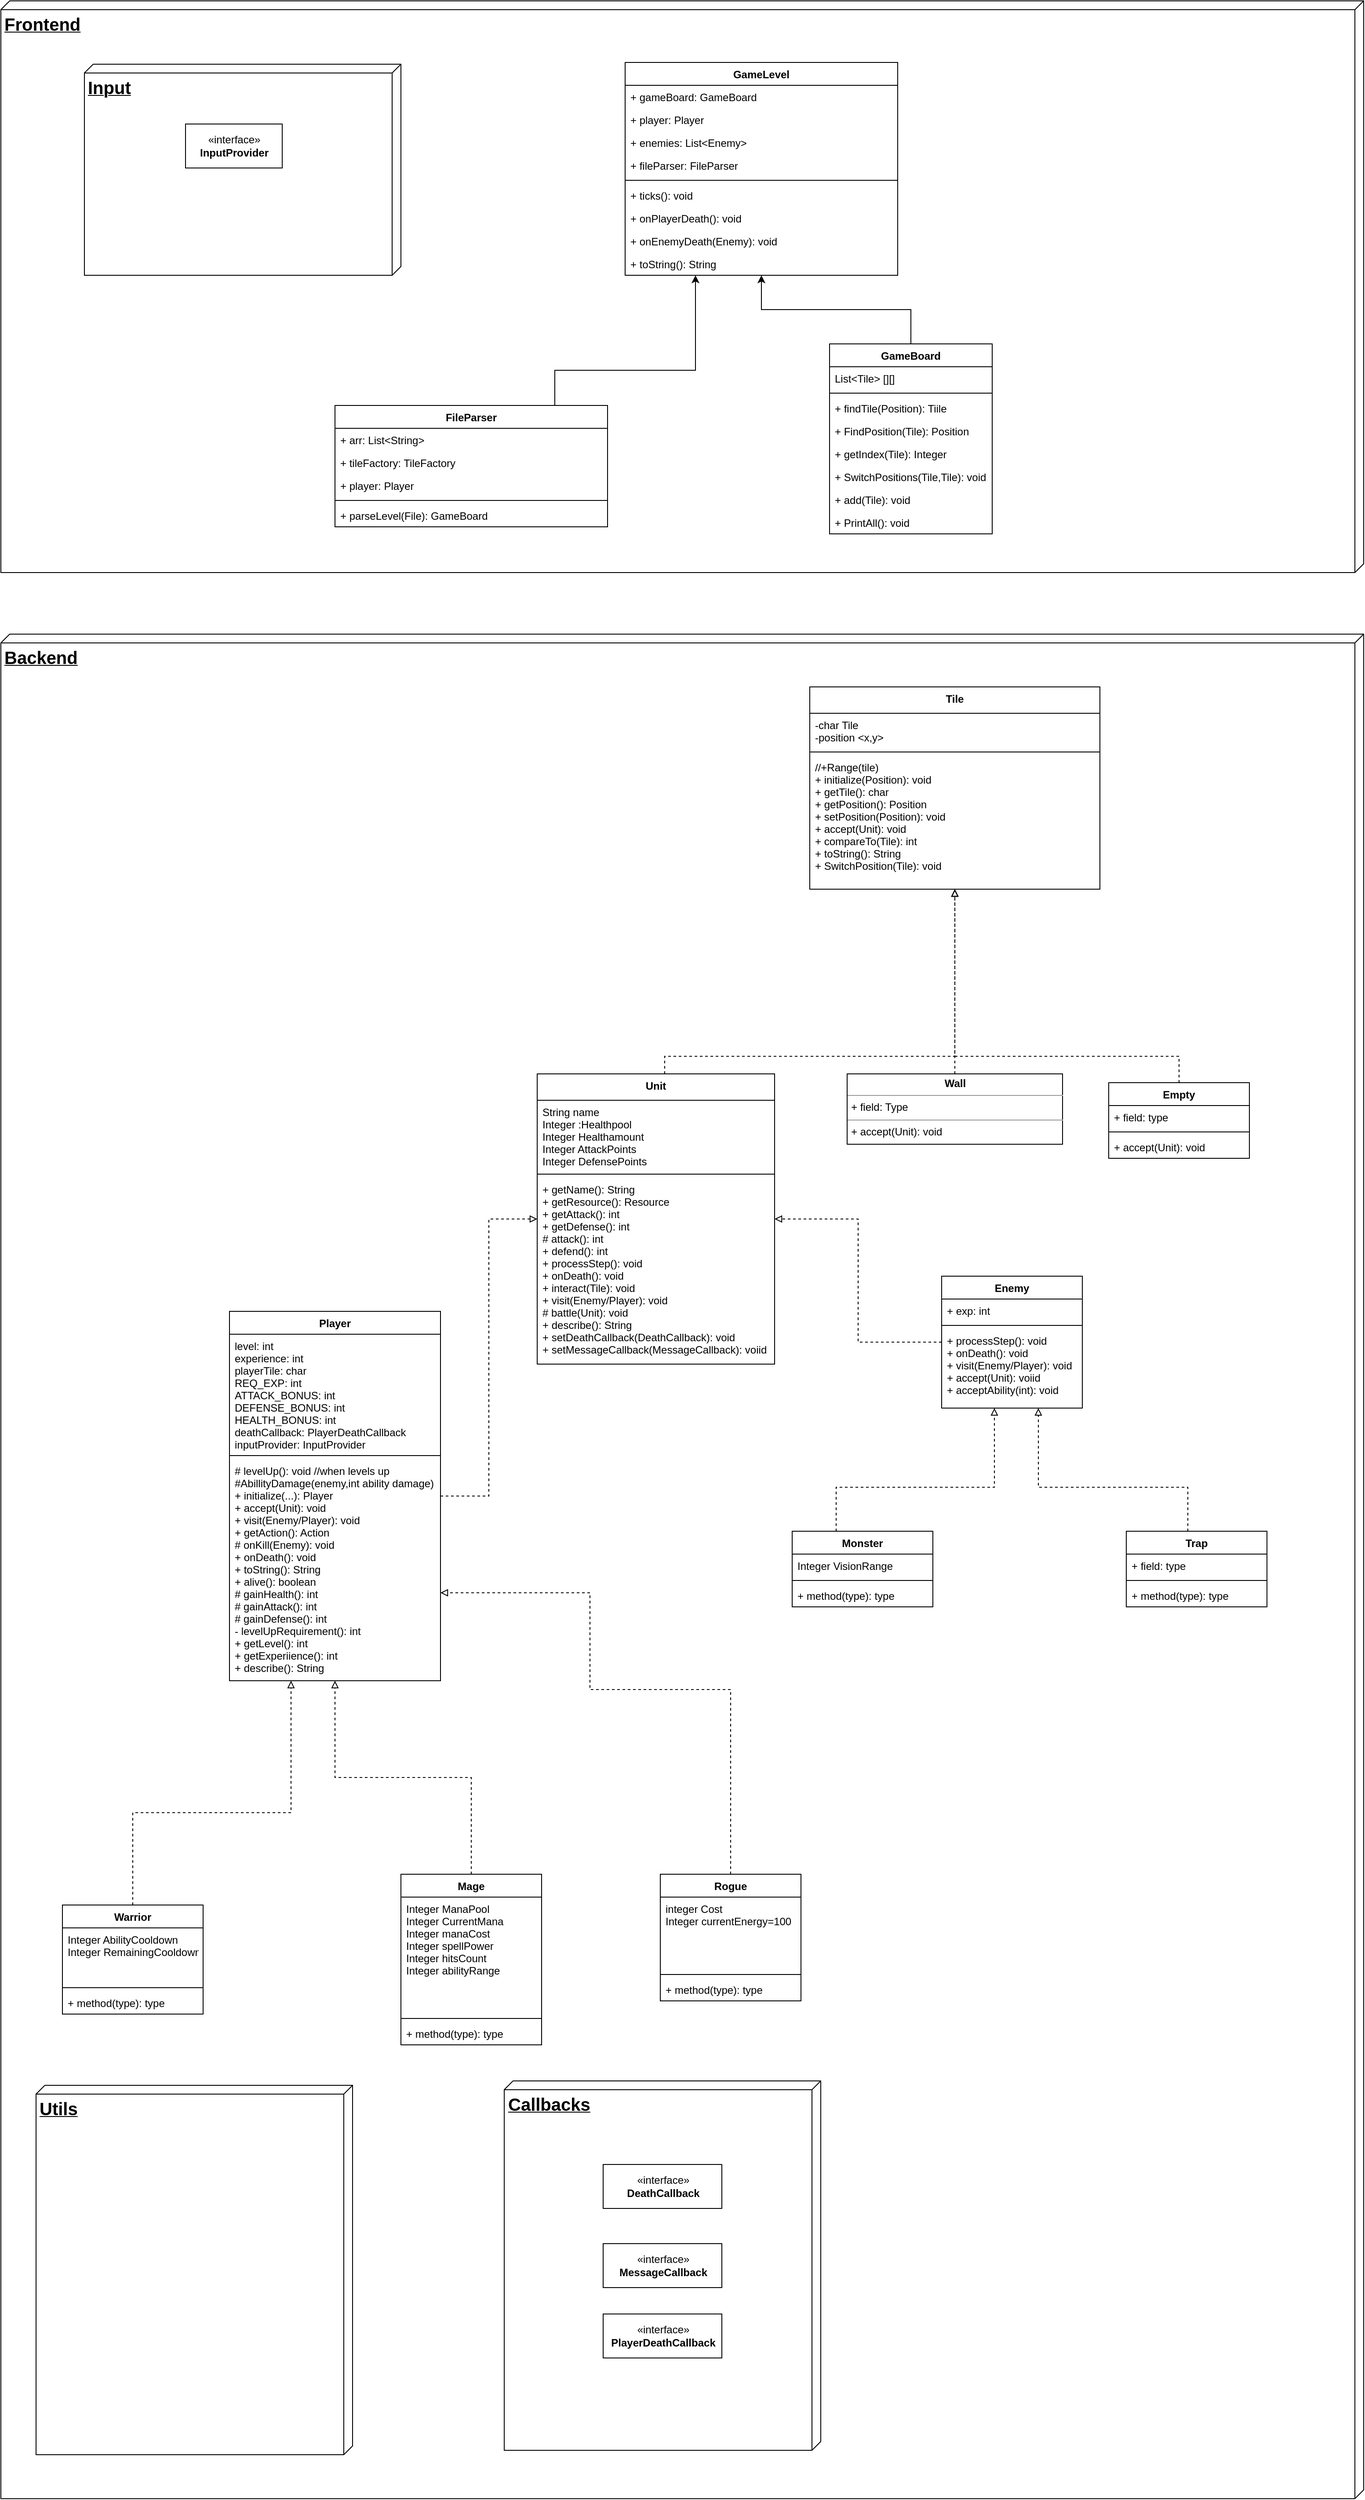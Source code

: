 <mxfile version="14.8.0" type="device"><diagram id="C5RBs43oDa-KdzZeNtuy" name="Page-1"><mxGraphModel dx="2858" dy="2222" grid="1" gridSize="10" guides="1" tooltips="1" connect="1" arrows="1" fold="1" page="1" pageScale="1" pageWidth="827" pageHeight="1169" math="0" shadow="0"><root><mxCell id="WIyWlLk6GJQsqaUBKTNV-0"/><mxCell id="WIyWlLk6GJQsqaUBKTNV-1" parent="WIyWlLk6GJQsqaUBKTNV-0"/><mxCell id="sXf2Kts4jVh8WF6a163G-23" value="&lt;b&gt;&lt;font style=&quot;font-size: 20px&quot;&gt;Backend&lt;/font&gt;&lt;/b&gt;" style="verticalAlign=top;align=left;spacingTop=8;spacingLeft=2;spacingRight=12;shape=cube;size=10;direction=south;fontStyle=4;html=1;" vertex="1" parent="WIyWlLk6GJQsqaUBKTNV-1"><mxGeometry x="-760" y="40" width="1550" height="2120" as="geometry"/></mxCell><mxCell id="sXf2Kts4jVh8WF6a163G-22" value="&lt;b&gt;&lt;font style=&quot;font-size: 20px&quot;&gt;Frontend&lt;/font&gt;&lt;/b&gt;" style="verticalAlign=top;align=left;spacingTop=8;spacingLeft=2;spacingRight=12;shape=cube;size=10;direction=south;fontStyle=4;html=1;" vertex="1" parent="WIyWlLk6GJQsqaUBKTNV-1"><mxGeometry x="-760" y="-680" width="1550" height="650" as="geometry"/></mxCell><mxCell id="hUy67IWV7JKPdp_zbghK-2" value="Tile" style="swimlane;fontStyle=1;align=center;verticalAlign=top;childLayout=stackLayout;horizontal=1;startSize=30;horizontalStack=0;resizeParent=1;resizeParentMax=0;resizeLast=0;collapsible=1;marginBottom=0;" parent="WIyWlLk6GJQsqaUBKTNV-1" vertex="1"><mxGeometry x="160" y="100" width="330" height="230" as="geometry"/></mxCell><mxCell id="hUy67IWV7JKPdp_zbghK-3" value="-char Tile&#10;-position &lt;x,y&gt;" style="text;strokeColor=none;fillColor=none;align=left;verticalAlign=top;spacingLeft=4;spacingRight=4;overflow=hidden;rotatable=0;points=[[0,0.5],[1,0.5]];portConstraint=eastwest;" parent="hUy67IWV7JKPdp_zbghK-2" vertex="1"><mxGeometry y="30" width="330" height="40" as="geometry"/></mxCell><mxCell id="hUy67IWV7JKPdp_zbghK-4" value="" style="line;strokeWidth=1;fillColor=none;align=left;verticalAlign=middle;spacingTop=-1;spacingLeft=3;spacingRight=3;rotatable=0;labelPosition=right;points=[];portConstraint=eastwest;" parent="hUy67IWV7JKPdp_zbghK-2" vertex="1"><mxGeometry y="70" width="330" height="8" as="geometry"/></mxCell><mxCell id="hUy67IWV7JKPdp_zbghK-5" value="//+Range(tile)&#10;+ initialize(Position): void&#10;+ getTile(): char&#10;+ getPosition(): Position&#10;+ setPosition(Position): void&#10;+ accept(Unit): void&#10;+ compareTo(Tile): int&#10;+ toString(): String&#10;+ SwitchPosition(Tile): void" style="text;strokeColor=none;fillColor=none;align=left;verticalAlign=top;spacingLeft=4;spacingRight=4;overflow=hidden;rotatable=0;points=[[0,0.5],[1,0.5]];portConstraint=eastwest;" parent="hUy67IWV7JKPdp_zbghK-2" vertex="1"><mxGeometry y="78" width="330" height="152" as="geometry"/></mxCell><mxCell id="hUy67IWV7JKPdp_zbghK-15" style="edgeStyle=orthogonalEdgeStyle;rounded=0;orthogonalLoop=1;jettySize=auto;html=1;endArrow=block;endFill=0;dashed=1;" parent="WIyWlLk6GJQsqaUBKTNV-1" source="hUy67IWV7JKPdp_zbghK-6" target="hUy67IWV7JKPdp_zbghK-2" edge="1"><mxGeometry relative="1" as="geometry"><Array as="points"><mxPoint x="-5" y="520"/><mxPoint x="325" y="520"/></Array></mxGeometry></mxCell><mxCell id="hUy67IWV7JKPdp_zbghK-6" value="Unit" style="swimlane;fontStyle=1;align=center;verticalAlign=top;childLayout=stackLayout;horizontal=1;startSize=30;horizontalStack=0;resizeParent=1;resizeParentMax=0;resizeLast=0;collapsible=1;marginBottom=0;" parent="WIyWlLk6GJQsqaUBKTNV-1" vertex="1"><mxGeometry x="-150" y="540" width="270" height="330" as="geometry"/></mxCell><mxCell id="hUy67IWV7JKPdp_zbghK-7" value="String name&#10;Integer :Healthpool &#10;Integer Healthamount &#10;Integer AttackPoints&#10;Integer DefensePoints" style="text;strokeColor=none;fillColor=none;align=left;verticalAlign=top;spacingLeft=4;spacingRight=4;overflow=hidden;rotatable=0;points=[[0,0.5],[1,0.5]];portConstraint=eastwest;" parent="hUy67IWV7JKPdp_zbghK-6" vertex="1"><mxGeometry y="30" width="270" height="80" as="geometry"/></mxCell><mxCell id="hUy67IWV7JKPdp_zbghK-8" value="" style="line;strokeWidth=1;fillColor=none;align=left;verticalAlign=middle;spacingTop=-1;spacingLeft=3;spacingRight=3;rotatable=0;labelPosition=right;points=[];portConstraint=eastwest;" parent="hUy67IWV7JKPdp_zbghK-6" vertex="1"><mxGeometry y="110" width="270" height="8" as="geometry"/></mxCell><mxCell id="hUy67IWV7JKPdp_zbghK-9" value="+ getName(): String&#10;+ getResource(): Resource&#10;+ getAttack(): int&#10;+ getDefense(): int&#10;# attack(): int&#10;+ defend(): int&#10;+ processStep(): void&#10;+ onDeath(): void&#10;+ interact(Tile): void&#10;+ visit(Enemy/Player): void&#10;# battle(Unit): void&#10;+ describe(): String&#10;+ setDeathCallback(DeathCallback): void&#10;+ setMessageCallback(MessageCallback): voiid" style="text;strokeColor=none;fillColor=none;align=left;verticalAlign=top;spacingLeft=4;spacingRight=4;overflow=hidden;rotatable=0;points=[[0,0.5],[1,0.5]];portConstraint=eastwest;" parent="hUy67IWV7JKPdp_zbghK-6" vertex="1"><mxGeometry y="118" width="270" height="212" as="geometry"/></mxCell><mxCell id="hUy67IWV7JKPdp_zbghK-17" style="edgeStyle=orthogonalEdgeStyle;rounded=0;orthogonalLoop=1;jettySize=auto;html=1;endArrow=block;endFill=0;dashed=1;" parent="WIyWlLk6GJQsqaUBKTNV-1" source="hUy67IWV7JKPdp_zbghK-10" target="hUy67IWV7JKPdp_zbghK-2" edge="1"><mxGeometry relative="1" as="geometry"><Array as="points"><mxPoint x="580" y="520"/><mxPoint x="325" y="520"/></Array></mxGeometry></mxCell><mxCell id="hUy67IWV7JKPdp_zbghK-10" value="Empty" style="swimlane;fontStyle=1;align=center;verticalAlign=top;childLayout=stackLayout;horizontal=1;startSize=26;horizontalStack=0;resizeParent=1;resizeParentMax=0;resizeLast=0;collapsible=1;marginBottom=0;" parent="WIyWlLk6GJQsqaUBKTNV-1" vertex="1"><mxGeometry x="500" y="550" width="160" height="86" as="geometry"/></mxCell><mxCell id="hUy67IWV7JKPdp_zbghK-11" value="+ field: type" style="text;strokeColor=none;fillColor=none;align=left;verticalAlign=top;spacingLeft=4;spacingRight=4;overflow=hidden;rotatable=0;points=[[0,0.5],[1,0.5]];portConstraint=eastwest;" parent="hUy67IWV7JKPdp_zbghK-10" vertex="1"><mxGeometry y="26" width="160" height="26" as="geometry"/></mxCell><mxCell id="hUy67IWV7JKPdp_zbghK-12" value="" style="line;strokeWidth=1;fillColor=none;align=left;verticalAlign=middle;spacingTop=-1;spacingLeft=3;spacingRight=3;rotatable=0;labelPosition=right;points=[];portConstraint=eastwest;" parent="hUy67IWV7JKPdp_zbghK-10" vertex="1"><mxGeometry y="52" width="160" height="8" as="geometry"/></mxCell><mxCell id="hUy67IWV7JKPdp_zbghK-13" value="+ accept(Unit): void" style="text;strokeColor=none;fillColor=none;align=left;verticalAlign=top;spacingLeft=4;spacingRight=4;overflow=hidden;rotatable=0;points=[[0,0.5],[1,0.5]];portConstraint=eastwest;" parent="hUy67IWV7JKPdp_zbghK-10" vertex="1"><mxGeometry y="60" width="160" height="26" as="geometry"/></mxCell><mxCell id="hUy67IWV7JKPdp_zbghK-16" style="edgeStyle=orthogonalEdgeStyle;rounded=0;orthogonalLoop=1;jettySize=auto;html=1;endArrow=block;endFill=0;dashed=1;" parent="WIyWlLk6GJQsqaUBKTNV-1" source="hUy67IWV7JKPdp_zbghK-14" target="hUy67IWV7JKPdp_zbghK-2" edge="1"><mxGeometry relative="1" as="geometry"><Array as="points"><mxPoint x="325" y="440"/><mxPoint x="325" y="440"/></Array></mxGeometry></mxCell><mxCell id="hUy67IWV7JKPdp_zbghK-14" value="&lt;p style=&quot;margin: 0px ; margin-top: 4px ; text-align: center&quot;&gt;&lt;b&gt;Wall&lt;/b&gt;&lt;/p&gt;&lt;hr size=&quot;1&quot;&gt;&lt;p style=&quot;margin: 0px ; margin-left: 4px&quot;&gt;+ field: Type&lt;/p&gt;&lt;hr size=&quot;1&quot;&gt;&lt;p style=&quot;margin: 0px ; margin-left: 4px&quot;&gt;+ accept(Unit): void&lt;/p&gt;" style="verticalAlign=top;align=left;overflow=fill;fontSize=12;fontFamily=Helvetica;html=1;" parent="WIyWlLk6GJQsqaUBKTNV-1" vertex="1"><mxGeometry x="202.5" y="540" width="245" height="80" as="geometry"/></mxCell><mxCell id="hUy67IWV7JKPdp_zbghK-81" style="edgeStyle=orthogonalEdgeStyle;rounded=0;orthogonalLoop=1;jettySize=auto;html=1;endArrow=classic;endFill=1;" parent="WIyWlLk6GJQsqaUBKTNV-1" source="hUy67IWV7JKPdp_zbghK-18" target="hUy67IWV7JKPdp_zbghK-82" edge="1"><mxGeometry relative="1" as="geometry"><mxPoint x="130" y="-176.0" as="targetPoint"/></mxGeometry></mxCell><mxCell id="hUy67IWV7JKPdp_zbghK-18" value="GameBoard" style="swimlane;fontStyle=1;align=center;verticalAlign=top;childLayout=stackLayout;horizontal=1;startSize=26;horizontalStack=0;resizeParent=1;resizeParentMax=0;resizeLast=0;collapsible=1;marginBottom=0;" parent="WIyWlLk6GJQsqaUBKTNV-1" vertex="1"><mxGeometry x="182.5" y="-290" width="185" height="216" as="geometry"/></mxCell><mxCell id="hUy67IWV7JKPdp_zbghK-19" value="List&lt;Tile&gt; [][]" style="text;strokeColor=none;fillColor=none;align=left;verticalAlign=top;spacingLeft=4;spacingRight=4;overflow=hidden;rotatable=0;points=[[0,0.5],[1,0.5]];portConstraint=eastwest;" parent="hUy67IWV7JKPdp_zbghK-18" vertex="1"><mxGeometry y="26" width="185" height="26" as="geometry"/></mxCell><mxCell id="hUy67IWV7JKPdp_zbghK-20" value="" style="line;strokeWidth=1;fillColor=none;align=left;verticalAlign=middle;spacingTop=-1;spacingLeft=3;spacingRight=3;rotatable=0;labelPosition=right;points=[];portConstraint=eastwest;" parent="hUy67IWV7JKPdp_zbghK-18" vertex="1"><mxGeometry y="52" width="185" height="8" as="geometry"/></mxCell><mxCell id="hUy67IWV7JKPdp_zbghK-21" value="+ findTile(Position): Tiile" style="text;strokeColor=none;fillColor=none;align=left;verticalAlign=top;spacingLeft=4;spacingRight=4;overflow=hidden;rotatable=0;points=[[0,0.5],[1,0.5]];portConstraint=eastwest;" parent="hUy67IWV7JKPdp_zbghK-18" vertex="1"><mxGeometry y="60" width="185" height="26" as="geometry"/></mxCell><mxCell id="sXf2Kts4jVh8WF6a163G-16" value="+ FindPosition(Tile): Position" style="text;strokeColor=none;fillColor=none;align=left;verticalAlign=top;spacingLeft=4;spacingRight=4;overflow=hidden;rotatable=0;points=[[0,0.5],[1,0.5]];portConstraint=eastwest;" vertex="1" parent="hUy67IWV7JKPdp_zbghK-18"><mxGeometry y="86" width="185" height="26" as="geometry"/></mxCell><mxCell id="sXf2Kts4jVh8WF6a163G-17" value="+ getIndex(Tile): Integer" style="text;strokeColor=none;fillColor=none;align=left;verticalAlign=top;spacingLeft=4;spacingRight=4;overflow=hidden;rotatable=0;points=[[0,0.5],[1,0.5]];portConstraint=eastwest;" vertex="1" parent="hUy67IWV7JKPdp_zbghK-18"><mxGeometry y="112" width="185" height="26" as="geometry"/></mxCell><mxCell id="sXf2Kts4jVh8WF6a163G-18" value="+ SwitchPositions(Tile,Tile): void" style="text;strokeColor=none;fillColor=none;align=left;verticalAlign=top;spacingLeft=4;spacingRight=4;overflow=hidden;rotatable=0;points=[[0,0.5],[1,0.5]];portConstraint=eastwest;" vertex="1" parent="hUy67IWV7JKPdp_zbghK-18"><mxGeometry y="138" width="185" height="26" as="geometry"/></mxCell><mxCell id="sXf2Kts4jVh8WF6a163G-19" value="+ add(Tile): void" style="text;strokeColor=none;fillColor=none;align=left;verticalAlign=top;spacingLeft=4;spacingRight=4;overflow=hidden;rotatable=0;points=[[0,0.5],[1,0.5]];portConstraint=eastwest;" vertex="1" parent="hUy67IWV7JKPdp_zbghK-18"><mxGeometry y="164" width="185" height="26" as="geometry"/></mxCell><mxCell id="sXf2Kts4jVh8WF6a163G-20" value="+ PrintAll(): void" style="text;strokeColor=none;fillColor=none;align=left;verticalAlign=top;spacingLeft=4;spacingRight=4;overflow=hidden;rotatable=0;points=[[0,0.5],[1,0.5]];portConstraint=eastwest;" vertex="1" parent="hUy67IWV7JKPdp_zbghK-18"><mxGeometry y="190" width="185" height="26" as="geometry"/></mxCell><mxCell id="hUy67IWV7JKPdp_zbghK-70" style="edgeStyle=orthogonalEdgeStyle;rounded=0;orthogonalLoop=1;jettySize=auto;html=1;dashed=1;endArrow=block;endFill=0;" parent="WIyWlLk6GJQsqaUBKTNV-1" source="hUy67IWV7JKPdp_zbghK-23" target="hUy67IWV7JKPdp_zbghK-6" edge="1"><mxGeometry relative="1" as="geometry"/></mxCell><mxCell id="hUy67IWV7JKPdp_zbghK-23" value="Player" style="swimlane;fontStyle=1;align=center;verticalAlign=top;childLayout=stackLayout;horizontal=1;startSize=26;horizontalStack=0;resizeParent=1;resizeParentMax=0;resizeLast=0;collapsible=1;marginBottom=0;" parent="WIyWlLk6GJQsqaUBKTNV-1" vertex="1"><mxGeometry x="-500" y="810" width="240" height="420" as="geometry"/></mxCell><mxCell id="hUy67IWV7JKPdp_zbghK-24" value="level: int&#10;experience: int&#10;playerTile: char&#10;REQ_EXP: int&#10;ATTACK_BONUS: int&#10;DEFENSE_BONUS: int&#10;HEALTH_BONUS: int&#10;deathCallback: PlayerDeathCallback&#10;inputProvider: InputProvider&#10;" style="text;strokeColor=none;fillColor=none;align=left;verticalAlign=top;spacingLeft=4;spacingRight=4;overflow=hidden;rotatable=0;points=[[0,0.5],[1,0.5]];portConstraint=eastwest;" parent="hUy67IWV7JKPdp_zbghK-23" vertex="1"><mxGeometry y="26" width="240" height="134" as="geometry"/></mxCell><mxCell id="hUy67IWV7JKPdp_zbghK-25" value="" style="line;strokeWidth=1;fillColor=none;align=left;verticalAlign=middle;spacingTop=-1;spacingLeft=3;spacingRight=3;rotatable=0;labelPosition=right;points=[];portConstraint=eastwest;" parent="hUy67IWV7JKPdp_zbghK-23" vertex="1"><mxGeometry y="160" width="240" height="8" as="geometry"/></mxCell><mxCell id="hUy67IWV7JKPdp_zbghK-26" value="# levelUp(): void //when levels up&#10;#AbillityDamage(enemy,int ability damage)&#10;+ initialize(...): Player&#10;+ accept(Unit): void&#10;+ visit(Enemy/Player): void&#10;+ getAction(): Action&#10;# onKill(Enemy): void&#10;+ onDeath(): void&#10;+ toString(): String&#10;+ alive(): boolean&#10;# gainHealth(): int&#10;# gainAttack(): int&#10;# gainDefense(): int&#10;- levelUpRequirement(): int&#10;+ getLevel(): int&#10;+ getExperiience(): int&#10;+ describe(): String" style="text;strokeColor=none;fillColor=none;align=left;verticalAlign=top;spacingLeft=4;spacingRight=4;overflow=hidden;rotatable=0;points=[[0,0.5],[1,0.5]];portConstraint=eastwest;" parent="hUy67IWV7JKPdp_zbghK-23" vertex="1"><mxGeometry y="168" width="240" height="252" as="geometry"/></mxCell><mxCell id="hUy67IWV7JKPdp_zbghK-73" style="edgeStyle=orthogonalEdgeStyle;rounded=0;orthogonalLoop=1;jettySize=auto;html=1;dashed=1;endArrow=block;endFill=0;" parent="WIyWlLk6GJQsqaUBKTNV-1" source="hUy67IWV7JKPdp_zbghK-28" target="hUy67IWV7JKPdp_zbghK-23" edge="1"><mxGeometry relative="1" as="geometry"><Array as="points"><mxPoint x="-610" y="1380"/><mxPoint x="-430" y="1380"/></Array></mxGeometry></mxCell><mxCell id="hUy67IWV7JKPdp_zbghK-28" value="Warrior" style="swimlane;fontStyle=1;align=center;verticalAlign=top;childLayout=stackLayout;horizontal=1;startSize=26;horizontalStack=0;resizeParent=1;resizeParentMax=0;resizeLast=0;collapsible=1;marginBottom=0;" parent="WIyWlLk6GJQsqaUBKTNV-1" vertex="1"><mxGeometry x="-690" y="1485" width="160" height="124" as="geometry"/></mxCell><mxCell id="hUy67IWV7JKPdp_zbghK-29" value="Integer AbilityCooldown&#10;Integer RemainingCooldown" style="text;strokeColor=none;fillColor=none;align=left;verticalAlign=top;spacingLeft=4;spacingRight=4;overflow=hidden;rotatable=0;points=[[0,0.5],[1,0.5]];portConstraint=eastwest;" parent="hUy67IWV7JKPdp_zbghK-28" vertex="1"><mxGeometry y="26" width="160" height="64" as="geometry"/></mxCell><mxCell id="hUy67IWV7JKPdp_zbghK-30" value="" style="line;strokeWidth=1;fillColor=none;align=left;verticalAlign=middle;spacingTop=-1;spacingLeft=3;spacingRight=3;rotatable=0;labelPosition=right;points=[];portConstraint=eastwest;" parent="hUy67IWV7JKPdp_zbghK-28" vertex="1"><mxGeometry y="90" width="160" height="8" as="geometry"/></mxCell><mxCell id="hUy67IWV7JKPdp_zbghK-31" value="+ method(type): type" style="text;strokeColor=none;fillColor=none;align=left;verticalAlign=top;spacingLeft=4;spacingRight=4;overflow=hidden;rotatable=0;points=[[0,0.5],[1,0.5]];portConstraint=eastwest;" parent="hUy67IWV7JKPdp_zbghK-28" vertex="1"><mxGeometry y="98" width="160" height="26" as="geometry"/></mxCell><mxCell id="hUy67IWV7JKPdp_zbghK-71" style="edgeStyle=orthogonalEdgeStyle;rounded=0;orthogonalLoop=1;jettySize=auto;html=1;dashed=1;endArrow=block;endFill=0;" parent="WIyWlLk6GJQsqaUBKTNV-1" source="hUy67IWV7JKPdp_zbghK-37" target="hUy67IWV7JKPdp_zbghK-23" edge="1"><mxGeometry relative="1" as="geometry"/></mxCell><mxCell id="hUy67IWV7JKPdp_zbghK-37" value="Mage" style="swimlane;fontStyle=1;align=center;verticalAlign=top;childLayout=stackLayout;horizontal=1;startSize=26;horizontalStack=0;resizeParent=1;resizeParentMax=0;resizeLast=0;collapsible=1;marginBottom=0;" parent="WIyWlLk6GJQsqaUBKTNV-1" vertex="1"><mxGeometry x="-305" y="1450" width="160" height="194" as="geometry"/></mxCell><mxCell id="hUy67IWV7JKPdp_zbghK-38" value="Integer ManaPool&#10;Integer CurrentMana&#10;Integer manaCost&#10;Integer spellPower&#10;Integer hitsCount&#10;Integer abilityRange&#10;&#10;" style="text;strokeColor=none;fillColor=none;align=left;verticalAlign=top;spacingLeft=4;spacingRight=4;overflow=hidden;rotatable=0;points=[[0,0.5],[1,0.5]];portConstraint=eastwest;" parent="hUy67IWV7JKPdp_zbghK-37" vertex="1"><mxGeometry y="26" width="160" height="134" as="geometry"/></mxCell><mxCell id="hUy67IWV7JKPdp_zbghK-39" value="" style="line;strokeWidth=1;fillColor=none;align=left;verticalAlign=middle;spacingTop=-1;spacingLeft=3;spacingRight=3;rotatable=0;labelPosition=right;points=[];portConstraint=eastwest;" parent="hUy67IWV7JKPdp_zbghK-37" vertex="1"><mxGeometry y="160" width="160" height="8" as="geometry"/></mxCell><mxCell id="hUy67IWV7JKPdp_zbghK-40" value="+ method(type): type" style="text;strokeColor=none;fillColor=none;align=left;verticalAlign=top;spacingLeft=4;spacingRight=4;overflow=hidden;rotatable=0;points=[[0,0.5],[1,0.5]];portConstraint=eastwest;" parent="hUy67IWV7JKPdp_zbghK-37" vertex="1"><mxGeometry y="168" width="160" height="26" as="geometry"/></mxCell><mxCell id="hUy67IWV7JKPdp_zbghK-72" style="edgeStyle=orthogonalEdgeStyle;rounded=0;orthogonalLoop=1;jettySize=auto;html=1;dashed=1;endArrow=block;endFill=0;" parent="WIyWlLk6GJQsqaUBKTNV-1" source="hUy67IWV7JKPdp_zbghK-46" target="hUy67IWV7JKPdp_zbghK-23" edge="1"><mxGeometry relative="1" as="geometry"><Array as="points"><mxPoint x="70" y="1240"/><mxPoint x="-90" y="1240"/><mxPoint x="-90" y="1130"/></Array></mxGeometry></mxCell><mxCell id="hUy67IWV7JKPdp_zbghK-46" value="Rogue" style="swimlane;fontStyle=1;align=center;verticalAlign=top;childLayout=stackLayout;horizontal=1;startSize=26;horizontalStack=0;resizeParent=1;resizeParentMax=0;resizeLast=0;collapsible=1;marginBottom=0;" parent="WIyWlLk6GJQsqaUBKTNV-1" vertex="1"><mxGeometry x="-10" y="1450" width="160" height="144" as="geometry"/></mxCell><mxCell id="hUy67IWV7JKPdp_zbghK-47" value="integer Cost&#10;Integer currentEnergy=100" style="text;strokeColor=none;fillColor=none;align=left;verticalAlign=top;spacingLeft=4;spacingRight=4;overflow=hidden;rotatable=0;points=[[0,0.5],[1,0.5]];portConstraint=eastwest;" parent="hUy67IWV7JKPdp_zbghK-46" vertex="1"><mxGeometry y="26" width="160" height="84" as="geometry"/></mxCell><mxCell id="hUy67IWV7JKPdp_zbghK-48" value="" style="line;strokeWidth=1;fillColor=none;align=left;verticalAlign=middle;spacingTop=-1;spacingLeft=3;spacingRight=3;rotatable=0;labelPosition=right;points=[];portConstraint=eastwest;" parent="hUy67IWV7JKPdp_zbghK-46" vertex="1"><mxGeometry y="110" width="160" height="8" as="geometry"/></mxCell><mxCell id="hUy67IWV7JKPdp_zbghK-49" value="+ method(type): type" style="text;strokeColor=none;fillColor=none;align=left;verticalAlign=top;spacingLeft=4;spacingRight=4;overflow=hidden;rotatable=0;points=[[0,0.5],[1,0.5]];portConstraint=eastwest;" parent="hUy67IWV7JKPdp_zbghK-46" vertex="1"><mxGeometry y="118" width="160" height="26" as="geometry"/></mxCell><mxCell id="hUy67IWV7JKPdp_zbghK-69" style="edgeStyle=orthogonalEdgeStyle;rounded=0;orthogonalLoop=1;jettySize=auto;html=1;dashed=1;endArrow=block;endFill=0;" parent="WIyWlLk6GJQsqaUBKTNV-1" source="hUy67IWV7JKPdp_zbghK-51" target="hUy67IWV7JKPdp_zbghK-6" edge="1"><mxGeometry relative="1" as="geometry"/></mxCell><mxCell id="hUy67IWV7JKPdp_zbghK-51" value="Enemy" style="swimlane;fontStyle=1;align=center;verticalAlign=top;childLayout=stackLayout;horizontal=1;startSize=26;horizontalStack=0;resizeParent=1;resizeParentMax=0;resizeLast=0;collapsible=1;marginBottom=0;" parent="WIyWlLk6GJQsqaUBKTNV-1" vertex="1"><mxGeometry x="310" y="770" width="160" height="150" as="geometry"/></mxCell><mxCell id="hUy67IWV7JKPdp_zbghK-52" value="+ exp: int" style="text;strokeColor=none;fillColor=none;align=left;verticalAlign=top;spacingLeft=4;spacingRight=4;overflow=hidden;rotatable=0;points=[[0,0.5],[1,0.5]];portConstraint=eastwest;" parent="hUy67IWV7JKPdp_zbghK-51" vertex="1"><mxGeometry y="26" width="160" height="26" as="geometry"/></mxCell><mxCell id="hUy67IWV7JKPdp_zbghK-53" value="" style="line;strokeWidth=1;fillColor=none;align=left;verticalAlign=middle;spacingTop=-1;spacingLeft=3;spacingRight=3;rotatable=0;labelPosition=right;points=[];portConstraint=eastwest;" parent="hUy67IWV7JKPdp_zbghK-51" vertex="1"><mxGeometry y="52" width="160" height="8" as="geometry"/></mxCell><mxCell id="hUy67IWV7JKPdp_zbghK-54" value="+ processStep(): void&#10;+ onDeath(): void&#10;+ visit(Enemy/Player): void&#10;+ accept(Unit): voiid&#10;+ acceptAbility(int): void&#10;" style="text;strokeColor=none;fillColor=none;align=left;verticalAlign=top;spacingLeft=4;spacingRight=4;overflow=hidden;rotatable=0;points=[[0,0.5],[1,0.5]];portConstraint=eastwest;" parent="hUy67IWV7JKPdp_zbghK-51" vertex="1"><mxGeometry y="60" width="160" height="90" as="geometry"/></mxCell><mxCell id="hUy67IWV7JKPdp_zbghK-74" style="edgeStyle=orthogonalEdgeStyle;rounded=0;orthogonalLoop=1;jettySize=auto;html=1;dashed=1;endArrow=block;endFill=0;" parent="WIyWlLk6GJQsqaUBKTNV-1" source="hUy67IWV7JKPdp_zbghK-58" target="hUy67IWV7JKPdp_zbghK-51" edge="1"><mxGeometry relative="1" as="geometry"><Array as="points"><mxPoint x="190" y="1010"/><mxPoint x="370" y="1010"/></Array></mxGeometry></mxCell><mxCell id="hUy67IWV7JKPdp_zbghK-58" value="Monster" style="swimlane;fontStyle=1;align=center;verticalAlign=top;childLayout=stackLayout;horizontal=1;startSize=26;horizontalStack=0;resizeParent=1;resizeParentMax=0;resizeLast=0;collapsible=1;marginBottom=0;" parent="WIyWlLk6GJQsqaUBKTNV-1" vertex="1"><mxGeometry x="140" y="1060" width="160" height="86" as="geometry"/></mxCell><mxCell id="hUy67IWV7JKPdp_zbghK-59" value="Integer VisionRange" style="text;strokeColor=none;fillColor=none;align=left;verticalAlign=top;spacingLeft=4;spacingRight=4;overflow=hidden;rotatable=0;points=[[0,0.5],[1,0.5]];portConstraint=eastwest;" parent="hUy67IWV7JKPdp_zbghK-58" vertex="1"><mxGeometry y="26" width="160" height="26" as="geometry"/></mxCell><mxCell id="hUy67IWV7JKPdp_zbghK-60" value="" style="line;strokeWidth=1;fillColor=none;align=left;verticalAlign=middle;spacingTop=-1;spacingLeft=3;spacingRight=3;rotatable=0;labelPosition=right;points=[];portConstraint=eastwest;" parent="hUy67IWV7JKPdp_zbghK-58" vertex="1"><mxGeometry y="52" width="160" height="8" as="geometry"/></mxCell><mxCell id="hUy67IWV7JKPdp_zbghK-61" value="+ method(type): type" style="text;strokeColor=none;fillColor=none;align=left;verticalAlign=top;spacingLeft=4;spacingRight=4;overflow=hidden;rotatable=0;points=[[0,0.5],[1,0.5]];portConstraint=eastwest;" parent="hUy67IWV7JKPdp_zbghK-58" vertex="1"><mxGeometry y="60" width="160" height="26" as="geometry"/></mxCell><mxCell id="hUy67IWV7JKPdp_zbghK-75" style="edgeStyle=orthogonalEdgeStyle;rounded=0;orthogonalLoop=1;jettySize=auto;html=1;dashed=1;endArrow=block;endFill=0;" parent="WIyWlLk6GJQsqaUBKTNV-1" source="hUy67IWV7JKPdp_zbghK-63" target="hUy67IWV7JKPdp_zbghK-51" edge="1"><mxGeometry relative="1" as="geometry"><Array as="points"><mxPoint x="590" y="1010"/><mxPoint x="420" y="1010"/></Array></mxGeometry></mxCell><mxCell id="hUy67IWV7JKPdp_zbghK-63" value="Trap" style="swimlane;fontStyle=1;align=center;verticalAlign=top;childLayout=stackLayout;horizontal=1;startSize=26;horizontalStack=0;resizeParent=1;resizeParentMax=0;resizeLast=0;collapsible=1;marginBottom=0;" parent="WIyWlLk6GJQsqaUBKTNV-1" vertex="1"><mxGeometry x="520" y="1060" width="160" height="86" as="geometry"/></mxCell><mxCell id="hUy67IWV7JKPdp_zbghK-64" value="+ field: type" style="text;strokeColor=none;fillColor=none;align=left;verticalAlign=top;spacingLeft=4;spacingRight=4;overflow=hidden;rotatable=0;points=[[0,0.5],[1,0.5]];portConstraint=eastwest;" parent="hUy67IWV7JKPdp_zbghK-63" vertex="1"><mxGeometry y="26" width="160" height="26" as="geometry"/></mxCell><mxCell id="hUy67IWV7JKPdp_zbghK-65" value="" style="line;strokeWidth=1;fillColor=none;align=left;verticalAlign=middle;spacingTop=-1;spacingLeft=3;spacingRight=3;rotatable=0;labelPosition=right;points=[];portConstraint=eastwest;" parent="hUy67IWV7JKPdp_zbghK-63" vertex="1"><mxGeometry y="52" width="160" height="8" as="geometry"/></mxCell><mxCell id="hUy67IWV7JKPdp_zbghK-66" value="+ method(type): type" style="text;strokeColor=none;fillColor=none;align=left;verticalAlign=top;spacingLeft=4;spacingRight=4;overflow=hidden;rotatable=0;points=[[0,0.5],[1,0.5]];portConstraint=eastwest;" parent="hUy67IWV7JKPdp_zbghK-63" vertex="1"><mxGeometry y="60" width="160" height="26" as="geometry"/></mxCell><mxCell id="hUy67IWV7JKPdp_zbghK-82" value="GameLevel" style="swimlane;fontStyle=1;align=center;verticalAlign=top;childLayout=stackLayout;horizontal=1;startSize=26;horizontalStack=0;resizeParent=1;resizeParentMax=0;resizeLast=0;collapsible=1;marginBottom=0;" parent="WIyWlLk6GJQsqaUBKTNV-1" vertex="1"><mxGeometry x="-50" y="-610" width="310" height="242" as="geometry"/></mxCell><mxCell id="hUy67IWV7JKPdp_zbghK-83" value="+ gameBoard: GameBoard" style="text;strokeColor=none;fillColor=none;align=left;verticalAlign=top;spacingLeft=4;spacingRight=4;overflow=hidden;rotatable=0;points=[[0,0.5],[1,0.5]];portConstraint=eastwest;" parent="hUy67IWV7JKPdp_zbghK-82" vertex="1"><mxGeometry y="26" width="310" height="26" as="geometry"/></mxCell><mxCell id="sXf2Kts4jVh8WF6a163G-9" value="+ player: Player" style="text;strokeColor=none;fillColor=none;align=left;verticalAlign=top;spacingLeft=4;spacingRight=4;overflow=hidden;rotatable=0;points=[[0,0.5],[1,0.5]];portConstraint=eastwest;" vertex="1" parent="hUy67IWV7JKPdp_zbghK-82"><mxGeometry y="52" width="310" height="26" as="geometry"/></mxCell><mxCell id="sXf2Kts4jVh8WF6a163G-10" value="+ enemies: List&lt;Enemy&gt;" style="text;strokeColor=none;fillColor=none;align=left;verticalAlign=top;spacingLeft=4;spacingRight=4;overflow=hidden;rotatable=0;points=[[0,0.5],[1,0.5]];portConstraint=eastwest;" vertex="1" parent="hUy67IWV7JKPdp_zbghK-82"><mxGeometry y="78" width="310" height="26" as="geometry"/></mxCell><mxCell id="sXf2Kts4jVh8WF6a163G-11" value="+ fileParser: FileParser" style="text;strokeColor=none;fillColor=none;align=left;verticalAlign=top;spacingLeft=4;spacingRight=4;overflow=hidden;rotatable=0;points=[[0,0.5],[1,0.5]];portConstraint=eastwest;" vertex="1" parent="hUy67IWV7JKPdp_zbghK-82"><mxGeometry y="104" width="310" height="26" as="geometry"/></mxCell><mxCell id="hUy67IWV7JKPdp_zbghK-84" value="" style="line;strokeWidth=1;fillColor=none;align=left;verticalAlign=middle;spacingTop=-1;spacingLeft=3;spacingRight=3;rotatable=0;labelPosition=right;points=[];portConstraint=eastwest;" parent="hUy67IWV7JKPdp_zbghK-82" vertex="1"><mxGeometry y="130" width="310" height="8" as="geometry"/></mxCell><mxCell id="hUy67IWV7JKPdp_zbghK-85" value="+ ticks(): void" style="text;strokeColor=none;fillColor=none;align=left;verticalAlign=top;spacingLeft=4;spacingRight=4;overflow=hidden;rotatable=0;points=[[0,0.5],[1,0.5]];portConstraint=eastwest;" parent="hUy67IWV7JKPdp_zbghK-82" vertex="1"><mxGeometry y="138" width="310" height="26" as="geometry"/></mxCell><mxCell id="sXf2Kts4jVh8WF6a163G-12" value="+ onPlayerDeath(): void" style="text;strokeColor=none;fillColor=none;align=left;verticalAlign=top;spacingLeft=4;spacingRight=4;overflow=hidden;rotatable=0;points=[[0,0.5],[1,0.5]];portConstraint=eastwest;" vertex="1" parent="hUy67IWV7JKPdp_zbghK-82"><mxGeometry y="164" width="310" height="26" as="geometry"/></mxCell><mxCell id="sXf2Kts4jVh8WF6a163G-13" value="+ onEnemyDeath(Enemy): void" style="text;strokeColor=none;fillColor=none;align=left;verticalAlign=top;spacingLeft=4;spacingRight=4;overflow=hidden;rotatable=0;points=[[0,0.5],[1,0.5]];portConstraint=eastwest;" vertex="1" parent="hUy67IWV7JKPdp_zbghK-82"><mxGeometry y="190" width="310" height="26" as="geometry"/></mxCell><mxCell id="sXf2Kts4jVh8WF6a163G-14" value="+ toString(): String" style="text;strokeColor=none;fillColor=none;align=left;verticalAlign=top;spacingLeft=4;spacingRight=4;overflow=hidden;rotatable=0;points=[[0,0.5],[1,0.5]];portConstraint=eastwest;" vertex="1" parent="hUy67IWV7JKPdp_zbghK-82"><mxGeometry y="216" width="310" height="26" as="geometry"/></mxCell><mxCell id="sXf2Kts4jVh8WF6a163G-0" value="FileParser" style="swimlane;fontStyle=1;align=center;verticalAlign=top;childLayout=stackLayout;horizontal=1;startSize=26;horizontalStack=0;resizeParent=1;resizeParentMax=0;resizeLast=0;collapsible=1;marginBottom=0;" vertex="1" parent="WIyWlLk6GJQsqaUBKTNV-1"><mxGeometry x="-380" y="-220" width="310" height="138" as="geometry"/></mxCell><mxCell id="sXf2Kts4jVh8WF6a163G-1" value="+ arr: List&lt;String&gt;" style="text;strokeColor=none;fillColor=none;align=left;verticalAlign=top;spacingLeft=4;spacingRight=4;overflow=hidden;rotatable=0;points=[[0,0.5],[1,0.5]];portConstraint=eastwest;" vertex="1" parent="sXf2Kts4jVh8WF6a163G-0"><mxGeometry y="26" width="310" height="26" as="geometry"/></mxCell><mxCell id="sXf2Kts4jVh8WF6a163G-5" value="+ tileFactory: TileFactory" style="text;strokeColor=none;fillColor=none;align=left;verticalAlign=top;spacingLeft=4;spacingRight=4;overflow=hidden;rotatable=0;points=[[0,0.5],[1,0.5]];portConstraint=eastwest;" vertex="1" parent="sXf2Kts4jVh8WF6a163G-0"><mxGeometry y="52" width="310" height="26" as="geometry"/></mxCell><mxCell id="sXf2Kts4jVh8WF6a163G-6" value="+ player: Player" style="text;strokeColor=none;fillColor=none;align=left;verticalAlign=top;spacingLeft=4;spacingRight=4;overflow=hidden;rotatable=0;points=[[0,0.5],[1,0.5]];portConstraint=eastwest;" vertex="1" parent="sXf2Kts4jVh8WF6a163G-0"><mxGeometry y="78" width="310" height="26" as="geometry"/></mxCell><mxCell id="sXf2Kts4jVh8WF6a163G-2" value="" style="line;strokeWidth=1;fillColor=none;align=left;verticalAlign=middle;spacingTop=-1;spacingLeft=3;spacingRight=3;rotatable=0;labelPosition=right;points=[];portConstraint=eastwest;" vertex="1" parent="sXf2Kts4jVh8WF6a163G-0"><mxGeometry y="104" width="310" height="8" as="geometry"/></mxCell><mxCell id="sXf2Kts4jVh8WF6a163G-3" value="+ parseLevel(File): GameBoard" style="text;strokeColor=none;fillColor=none;align=left;verticalAlign=top;spacingLeft=4;spacingRight=4;overflow=hidden;rotatable=0;points=[[0,0.5],[1,0.5]];portConstraint=eastwest;" vertex="1" parent="sXf2Kts4jVh8WF6a163G-0"><mxGeometry y="112" width="310" height="26" as="geometry"/></mxCell><mxCell id="sXf2Kts4jVh8WF6a163G-4" style="edgeStyle=orthogonalEdgeStyle;rounded=0;orthogonalLoop=1;jettySize=auto;html=1;endArrow=classic;endFill=1;" edge="1" parent="WIyWlLk6GJQsqaUBKTNV-1" source="sXf2Kts4jVh8WF6a163G-0" target="hUy67IWV7JKPdp_zbghK-82"><mxGeometry relative="1" as="geometry"><mxPoint x="-340.001" y="-578.0" as="targetPoint"/><mxPoint x="-135.06" y="-334" as="sourcePoint"/><Array as="points"><mxPoint x="-130" y="-260"/><mxPoint x="30" y="-260"/></Array></mxGeometry></mxCell><mxCell id="sXf2Kts4jVh8WF6a163G-24" value="&lt;font style=&quot;font-size: 20px&quot;&gt;&lt;b&gt;Utils&lt;/b&gt;&lt;/font&gt;" style="verticalAlign=top;align=left;spacingTop=8;spacingLeft=2;spacingRight=12;shape=cube;size=10;direction=south;fontStyle=4;html=1;" vertex="1" parent="WIyWlLk6GJQsqaUBKTNV-1"><mxGeometry x="-720" y="1690" width="360" height="420" as="geometry"/></mxCell><mxCell id="sXf2Kts4jVh8WF6a163G-26" value="&lt;font style=&quot;font-size: 20px&quot;&gt;&lt;b&gt;Callbacks&lt;/b&gt;&lt;/font&gt;" style="verticalAlign=top;align=left;spacingTop=8;spacingLeft=2;spacingRight=12;shape=cube;size=10;direction=south;fontStyle=4;html=1;" vertex="1" parent="WIyWlLk6GJQsqaUBKTNV-1"><mxGeometry x="-187.5" y="1685" width="360" height="420" as="geometry"/></mxCell><mxCell id="sXf2Kts4jVh8WF6a163G-27" value="«interface»&lt;br&gt;&lt;b&gt;PlayerDeathCallback&lt;/b&gt;" style="html=1;" vertex="1" parent="WIyWlLk6GJQsqaUBKTNV-1"><mxGeometry x="-75" y="1950" width="135" height="50" as="geometry"/></mxCell><mxCell id="sXf2Kts4jVh8WF6a163G-28" value="«interface»&lt;br&gt;&lt;b&gt;MessageCallback&lt;/b&gt;" style="html=1;" vertex="1" parent="WIyWlLk6GJQsqaUBKTNV-1"><mxGeometry x="-75" y="1870" width="135" height="50" as="geometry"/></mxCell><mxCell id="sXf2Kts4jVh8WF6a163G-29" value="«interface»&lt;br&gt;&lt;b&gt;DeathCallback&lt;/b&gt;" style="html=1;" vertex="1" parent="WIyWlLk6GJQsqaUBKTNV-1"><mxGeometry x="-75" y="1780" width="135" height="50" as="geometry"/></mxCell><mxCell id="sXf2Kts4jVh8WF6a163G-31" value="&lt;font style=&quot;font-size: 20px&quot;&gt;&lt;b&gt;Input&lt;/b&gt;&lt;/font&gt;" style="verticalAlign=top;align=left;spacingTop=8;spacingLeft=2;spacingRight=12;shape=cube;size=10;direction=south;fontStyle=4;html=1;" vertex="1" parent="WIyWlLk6GJQsqaUBKTNV-1"><mxGeometry x="-665" y="-608" width="360" height="240" as="geometry"/></mxCell><mxCell id="sXf2Kts4jVh8WF6a163G-32" value="«interface»&lt;br&gt;&lt;b&gt;InputProvider&lt;/b&gt;" style="html=1;" vertex="1" parent="WIyWlLk6GJQsqaUBKTNV-1"><mxGeometry x="-550" y="-540" width="110" height="50" as="geometry"/></mxCell></root></mxGraphModel></diagram></mxfile>